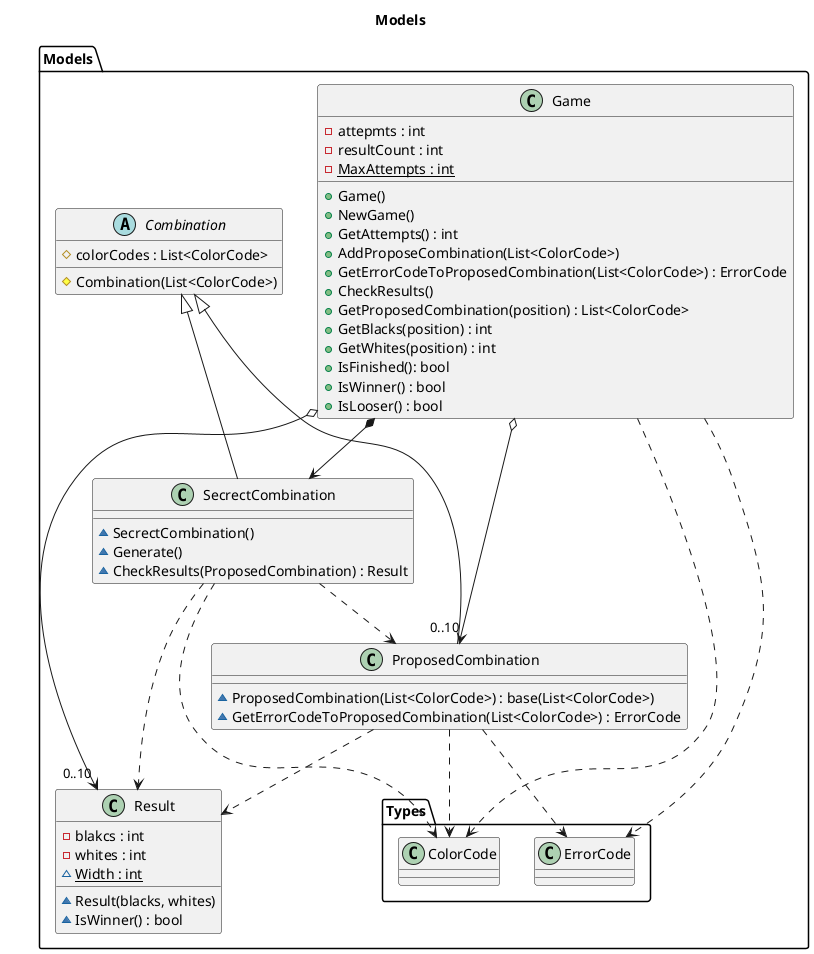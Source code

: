 @startuml Models
title Models
namespace Models{
    class Game{
        -attepmts : int
        -resultCount : int
        -{static}MaxAttempts : int
        +Game()
        +NewGame()
        +GetAttempts() : int
        +AddProposeCombination(List<ColorCode>)
        +GetErrorCodeToProposedCombination(List<ColorCode>) : ErrorCode
        +CheckResults()
        +GetProposedCombination(position) : List<ColorCode>
        +GetBlacks(position) : int
        +GetWhites(position) : int
        +IsFinished(): bool
        +IsWinner() : bool
        +IsLooser() : bool
    }
    Game *--> SecrectCombination
    Game o--> "0..10" ProposedCombination
    Game o--> "0..10" Result
    Game ..> Types.ColorCode
    Game ..> Types.ErrorCode

    abstract Combination{
        #colorCodes : List<ColorCode>
        #Combination(List<ColorCode>)
    }
    Combination <|-- SecrectCombination
    Combination <|-- ProposedCombination

    class SecrectCombination{
        ~SecrectCombination()
        ~Generate()
        ~CheckResults(ProposedCombination) : Result
    }
    SecrectCombination ..> Result
    SecrectCombination ..> ProposedCombination
    SecrectCombination ..> Types.ColorCode

    class ProposedCombination{
        ~ProposedCombination(List<ColorCode>) : base(List<ColorCode>)
        ~GetErrorCodeToProposedCombination(List<ColorCode>) : ErrorCode
    }
    ProposedCombination ..> Result
    ProposedCombination ..> Types.ColorCode
    ProposedCombination ..> Types.ErrorCode

    class Result{
        -blakcs : int
        -whites : int
        ~{static} Width : int
        ~Result(blacks, whites)
        ~IsWinner() : bool
    }

}